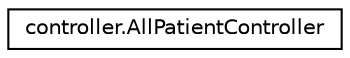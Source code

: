 digraph "Graphical Class Hierarchy"
{
 // LATEX_PDF_SIZE
  edge [fontname="Helvetica",fontsize="10",labelfontname="Helvetica",labelfontsize="10"];
  node [fontname="Helvetica",fontsize="10",shape=record];
  rankdir="LR";
  Node0 [label="controller.AllPatientController",height=0.2,width=0.4,color="black", fillcolor="white", style="filled",URL="$d0/dbc/classcontroller_1_1AllPatientController.html",tooltip="The AllPatientController contains the entire logic of the patient view."];
}
